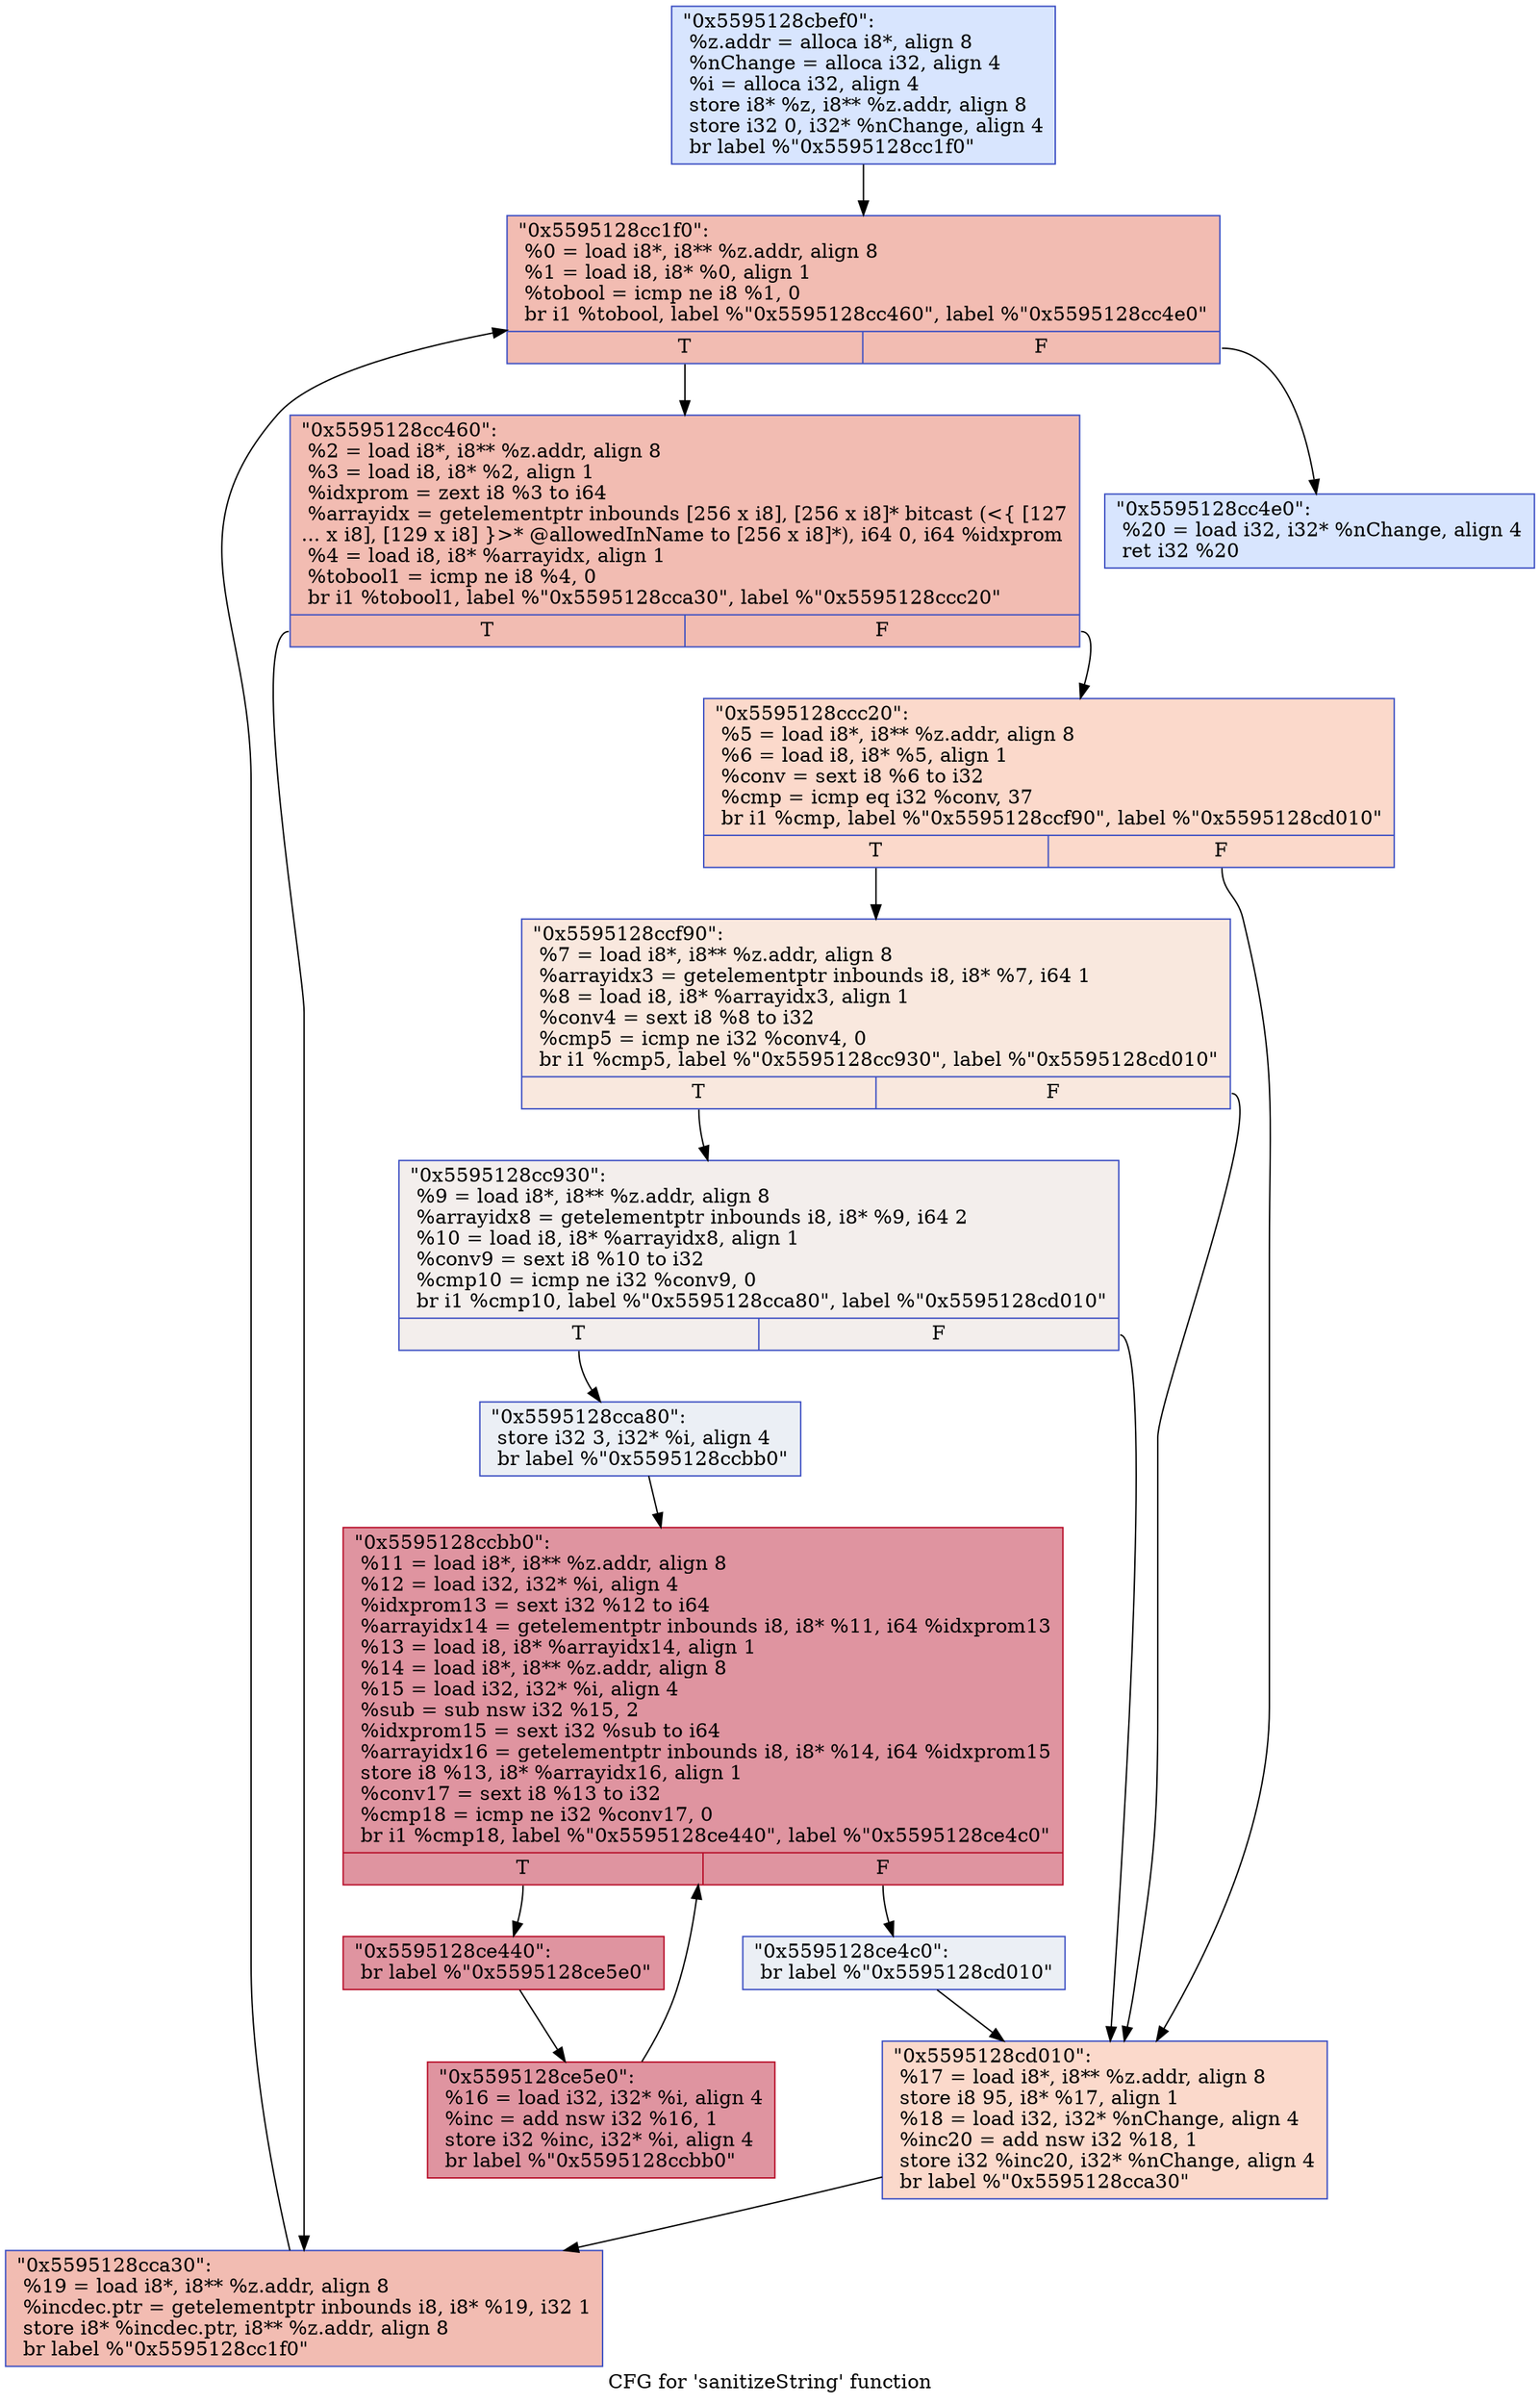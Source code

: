 digraph "CFG for 'sanitizeString' function" {
	label="CFG for 'sanitizeString' function";

	Node0x5595128cbef0 [shape=record,color="#3d50c3ff", style=filled, fillcolor="#a7c5fe70",label="{\"0x5595128cbef0\":\l  %z.addr = alloca i8*, align 8\l  %nChange = alloca i32, align 4\l  %i = alloca i32, align 4\l  store i8* %z, i8** %z.addr, align 8\l  store i32 0, i32* %nChange, align 4\l  br label %\"0x5595128cc1f0\"\l}"];
	Node0x5595128cbef0 -> Node0x5595128cc1f0;
	Node0x5595128cc1f0 [shape=record,color="#3d50c3ff", style=filled, fillcolor="#e1675170",label="{\"0x5595128cc1f0\":                                 \l  %0 = load i8*, i8** %z.addr, align 8\l  %1 = load i8, i8* %0, align 1\l  %tobool = icmp ne i8 %1, 0\l  br i1 %tobool, label %\"0x5595128cc460\", label %\"0x5595128cc4e0\"\l|{<s0>T|<s1>F}}"];
	Node0x5595128cc1f0:s0 -> Node0x5595128cc460;
	Node0x5595128cc1f0:s1 -> Node0x5595128cc4e0;
	Node0x5595128cc460 [shape=record,color="#3d50c3ff", style=filled, fillcolor="#e1675170",label="{\"0x5595128cc460\":                                 \l  %2 = load i8*, i8** %z.addr, align 8\l  %3 = load i8, i8* %2, align 1\l  %idxprom = zext i8 %3 to i64\l  %arrayidx = getelementptr inbounds [256 x i8], [256 x i8]* bitcast (\<\{ [127\l... x i8], [129 x i8] \}\>* @allowedInName to [256 x i8]*), i64 0, i64 %idxprom\l  %4 = load i8, i8* %arrayidx, align 1\l  %tobool1 = icmp ne i8 %4, 0\l  br i1 %tobool1, label %\"0x5595128cca30\", label %\"0x5595128ccc20\"\l|{<s0>T|<s1>F}}"];
	Node0x5595128cc460:s0 -> Node0x5595128cca30;
	Node0x5595128cc460:s1 -> Node0x5595128ccc20;
	Node0x5595128ccc20 [shape=record,color="#3d50c3ff", style=filled, fillcolor="#f7a88970",label="{\"0x5595128ccc20\":                                 \l  %5 = load i8*, i8** %z.addr, align 8\l  %6 = load i8, i8* %5, align 1\l  %conv = sext i8 %6 to i32\l  %cmp = icmp eq i32 %conv, 37\l  br i1 %cmp, label %\"0x5595128ccf90\", label %\"0x5595128cd010\"\l|{<s0>T|<s1>F}}"];
	Node0x5595128ccc20:s0 -> Node0x5595128ccf90;
	Node0x5595128ccc20:s1 -> Node0x5595128cd010;
	Node0x5595128ccf90 [shape=record,color="#3d50c3ff", style=filled, fillcolor="#f2cab570",label="{\"0x5595128ccf90\":                                 \l  %7 = load i8*, i8** %z.addr, align 8\l  %arrayidx3 = getelementptr inbounds i8, i8* %7, i64 1\l  %8 = load i8, i8* %arrayidx3, align 1\l  %conv4 = sext i8 %8 to i32\l  %cmp5 = icmp ne i32 %conv4, 0\l  br i1 %cmp5, label %\"0x5595128cc930\", label %\"0x5595128cd010\"\l|{<s0>T|<s1>F}}"];
	Node0x5595128ccf90:s0 -> Node0x5595128cc930;
	Node0x5595128ccf90:s1 -> Node0x5595128cd010;
	Node0x5595128cc930 [shape=record,color="#3d50c3ff", style=filled, fillcolor="#e3d9d370",label="{\"0x5595128cc930\":                                 \l  %9 = load i8*, i8** %z.addr, align 8\l  %arrayidx8 = getelementptr inbounds i8, i8* %9, i64 2\l  %10 = load i8, i8* %arrayidx8, align 1\l  %conv9 = sext i8 %10 to i32\l  %cmp10 = icmp ne i32 %conv9, 0\l  br i1 %cmp10, label %\"0x5595128cca80\", label %\"0x5595128cd010\"\l|{<s0>T|<s1>F}}"];
	Node0x5595128cc930:s0 -> Node0x5595128cca80;
	Node0x5595128cc930:s1 -> Node0x5595128cd010;
	Node0x5595128cca80 [shape=record,color="#3d50c3ff", style=filled, fillcolor="#d1dae970",label="{\"0x5595128cca80\":                                 \l  store i32 3, i32* %i, align 4\l  br label %\"0x5595128ccbb0\"\l}"];
	Node0x5595128cca80 -> Node0x5595128ccbb0;
	Node0x5595128ccbb0 [shape=record,color="#b70d28ff", style=filled, fillcolor="#b70d2870",label="{\"0x5595128ccbb0\":                                 \l  %11 = load i8*, i8** %z.addr, align 8\l  %12 = load i32, i32* %i, align 4\l  %idxprom13 = sext i32 %12 to i64\l  %arrayidx14 = getelementptr inbounds i8, i8* %11, i64 %idxprom13\l  %13 = load i8, i8* %arrayidx14, align 1\l  %14 = load i8*, i8** %z.addr, align 8\l  %15 = load i32, i32* %i, align 4\l  %sub = sub nsw i32 %15, 2\l  %idxprom15 = sext i32 %sub to i64\l  %arrayidx16 = getelementptr inbounds i8, i8* %14, i64 %idxprom15\l  store i8 %13, i8* %arrayidx16, align 1\l  %conv17 = sext i8 %13 to i32\l  %cmp18 = icmp ne i32 %conv17, 0\l  br i1 %cmp18, label %\"0x5595128ce440\", label %\"0x5595128ce4c0\"\l|{<s0>T|<s1>F}}"];
	Node0x5595128ccbb0:s0 -> Node0x5595128ce440;
	Node0x5595128ccbb0:s1 -> Node0x5595128ce4c0;
	Node0x5595128ce440 [shape=record,color="#b70d28ff", style=filled, fillcolor="#b70d2870",label="{\"0x5595128ce440\":                                 \l  br label %\"0x5595128ce5e0\"\l}"];
	Node0x5595128ce440 -> Node0x5595128ce5e0;
	Node0x5595128ce5e0 [shape=record,color="#b70d28ff", style=filled, fillcolor="#b70d2870",label="{\"0x5595128ce5e0\":                                 \l  %16 = load i32, i32* %i, align 4\l  %inc = add nsw i32 %16, 1\l  store i32 %inc, i32* %i, align 4\l  br label %\"0x5595128ccbb0\"\l}"];
	Node0x5595128ce5e0 -> Node0x5595128ccbb0;
	Node0x5595128ce4c0 [shape=record,color="#3d50c3ff", style=filled, fillcolor="#d1dae970",label="{\"0x5595128ce4c0\":                                 \l  br label %\"0x5595128cd010\"\l}"];
	Node0x5595128ce4c0 -> Node0x5595128cd010;
	Node0x5595128cd010 [shape=record,color="#3d50c3ff", style=filled, fillcolor="#f7a88970",label="{\"0x5595128cd010\":                                 \l  %17 = load i8*, i8** %z.addr, align 8\l  store i8 95, i8* %17, align 1\l  %18 = load i32, i32* %nChange, align 4\l  %inc20 = add nsw i32 %18, 1\l  store i32 %inc20, i32* %nChange, align 4\l  br label %\"0x5595128cca30\"\l}"];
	Node0x5595128cd010 -> Node0x5595128cca30;
	Node0x5595128cca30 [shape=record,color="#3d50c3ff", style=filled, fillcolor="#e1675170",label="{\"0x5595128cca30\":                                 \l  %19 = load i8*, i8** %z.addr, align 8\l  %incdec.ptr = getelementptr inbounds i8, i8* %19, i32 1\l  store i8* %incdec.ptr, i8** %z.addr, align 8\l  br label %\"0x5595128cc1f0\"\l}"];
	Node0x5595128cca30 -> Node0x5595128cc1f0;
	Node0x5595128cc4e0 [shape=record,color="#3d50c3ff", style=filled, fillcolor="#a7c5fe70",label="{\"0x5595128cc4e0\":                                 \l  %20 = load i32, i32* %nChange, align 4\l  ret i32 %20\l}"];
}
